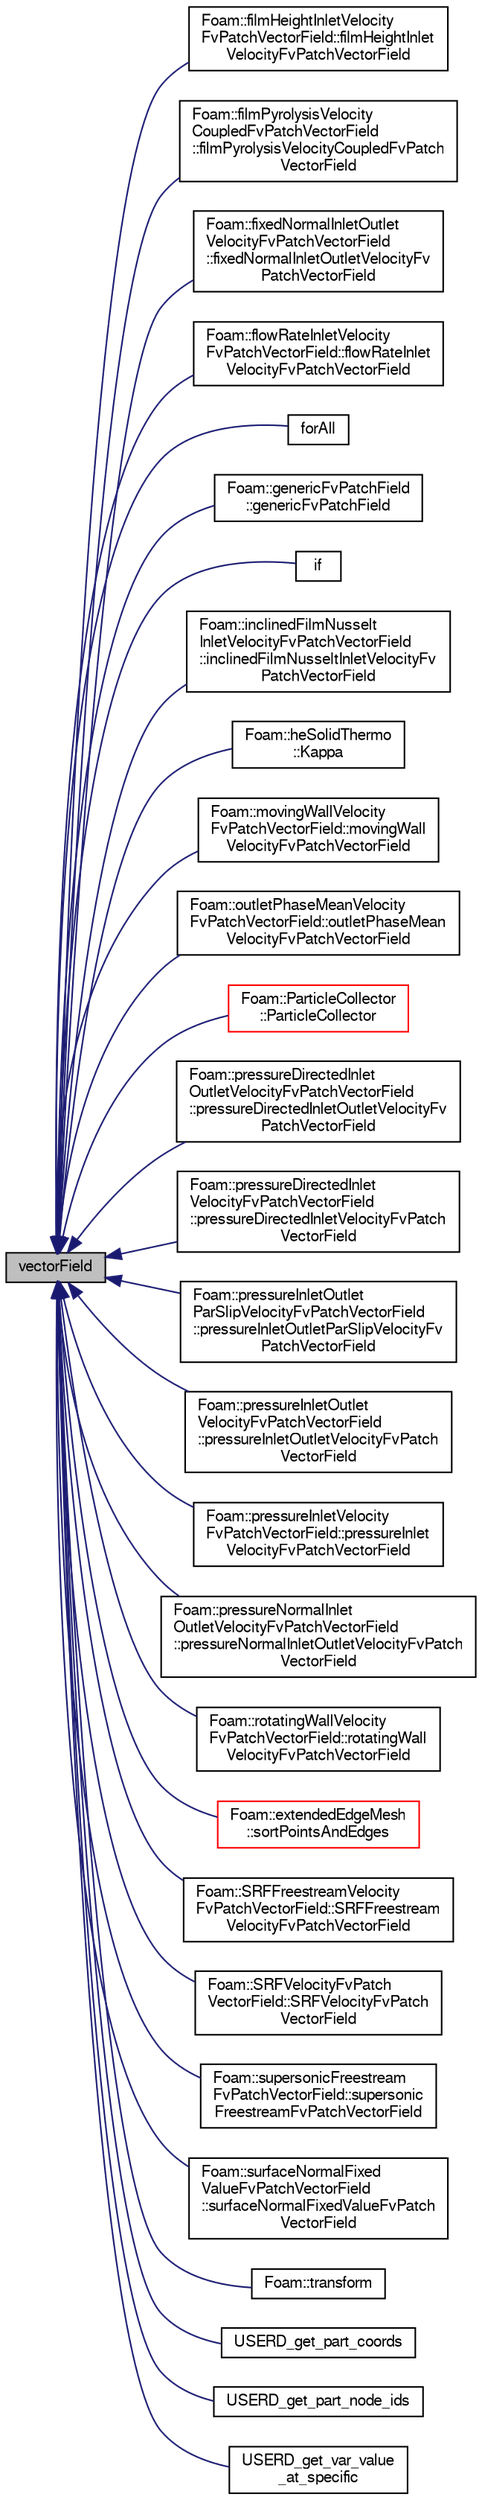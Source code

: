 digraph "vectorField"
{
  bgcolor="transparent";
  edge [fontname="FreeSans",fontsize="10",labelfontname="FreeSans",labelfontsize="10"];
  node [fontname="FreeSans",fontsize="10",shape=record];
  rankdir="LR";
  Node14 [label="vectorField",height=0.2,width=0.4,color="black", fillcolor="grey75", style="filled", fontcolor="black"];
  Node14 -> Node15 [dir="back",color="midnightblue",fontsize="10",style="solid",fontname="FreeSans"];
  Node15 [label="Foam::filmHeightInletVelocity\lFvPatchVectorField::filmHeightInlet\lVelocityFvPatchVectorField",height=0.2,width=0.4,color="black",URL="$a29022.html#a3a9dfa3bc17bc45b8276805169ccf77f",tooltip="Construct from patch, internal field and dictionary. "];
  Node14 -> Node16 [dir="back",color="midnightblue",fontsize="10",style="solid",fontname="FreeSans"];
  Node16 [label="Foam::filmPyrolysisVelocity\lCoupledFvPatchVectorField\l::filmPyrolysisVelocityCoupledFvPatch\lVectorField",height=0.2,width=0.4,color="black",URL="$a28990.html#a0113207fd0aebaeafda021f59e28298a",tooltip="Construct from patch, internal field and dictionary. "];
  Node14 -> Node17 [dir="back",color="midnightblue",fontsize="10",style="solid",fontname="FreeSans"];
  Node17 [label="Foam::fixedNormalInletOutlet\lVelocityFvPatchVectorField\l::fixedNormalInletOutletVelocityFv\lPatchVectorField",height=0.2,width=0.4,color="black",URL="$a22114.html#a0499a7d6c6cb44fe621a795e54b75003",tooltip="Construct from patch, internal field and dictionary. "];
  Node14 -> Node18 [dir="back",color="midnightblue",fontsize="10",style="solid",fontname="FreeSans"];
  Node18 [label="Foam::flowRateInletVelocity\lFvPatchVectorField::flowRateInlet\lVelocityFvPatchVectorField",height=0.2,width=0.4,color="black",URL="$a22126.html#a021a3be364058ff4c67c0e2e2da969fd",tooltip="Construct from patch, internal field and dictionary. "];
  Node14 -> Node19 [dir="back",color="midnightblue",fontsize="10",style="solid",fontname="FreeSans"];
  Node19 [label="forAll",height=0.2,width=0.4,color="black",URL="$a20186.html#a06297ebc59c8cf33e217a4c04fc0c416"];
  Node14 -> Node20 [dir="back",color="midnightblue",fontsize="10",style="solid",fontname="FreeSans"];
  Node20 [label="Foam::genericFvPatchField\l::genericFvPatchField",height=0.2,width=0.4,color="black",URL="$a23554.html#a55caa01e757d3893cd3a7034439317d9",tooltip="Construct from patch, internal field and dictionary. "];
  Node14 -> Node21 [dir="back",color="midnightblue",fontsize="10",style="solid",fontname="FreeSans"];
  Node21 [label="if",height=0.2,width=0.4,color="black",URL="$a19007.html#a520f4d4aa8470e27c0951523e115ca89"];
  Node14 -> Node22 [dir="back",color="midnightblue",fontsize="10",style="solid",fontname="FreeSans"];
  Node22 [label="Foam::inclinedFilmNusselt\lInletVelocityFvPatchVectorField\l::inclinedFilmNusseltInletVelocityFv\lPatchVectorField",height=0.2,width=0.4,color="black",URL="$a29030.html#aa2bf355137b756debecb988d72b6f7ce",tooltip="Construct from patch, internal field and dictionary. "];
  Node14 -> Node23 [dir="back",color="midnightblue",fontsize="10",style="solid",fontname="FreeSans"];
  Node23 [label="Foam::heSolidThermo\l::Kappa",height=0.2,width=0.4,color="black",URL="$a30226.html#a149e27565fea4d5aaab95a8feaae7869",tooltip="Anisotropic thermal conductivity [W/m/K]. "];
  Node14 -> Node24 [dir="back",color="midnightblue",fontsize="10",style="solid",fontname="FreeSans"];
  Node24 [label="Foam::movingWallVelocity\lFvPatchVectorField::movingWall\lVelocityFvPatchVectorField",height=0.2,width=0.4,color="black",URL="$a22186.html#a0231923b35c14fdefc5141e810652962",tooltip="Construct from patch, internal field and dictionary. "];
  Node14 -> Node25 [dir="back",color="midnightblue",fontsize="10",style="solid",fontname="FreeSans"];
  Node25 [label="Foam::outletPhaseMeanVelocity\lFvPatchVectorField::outletPhaseMean\lVelocityFvPatchVectorField",height=0.2,width=0.4,color="black",URL="$a22202.html#abd8c0e269c5a8af156f094100d470a58",tooltip="Construct from patch, internal field and dictionary. "];
  Node14 -> Node26 [dir="back",color="midnightblue",fontsize="10",style="solid",fontname="FreeSans"];
  Node26 [label="Foam::ParticleCollector\l::ParticleCollector",height=0.2,width=0.4,color="red",URL="$a23982.html#a7e033a5ad0d811a2692f6ae9237f85e6",tooltip="Construct from dictionary. "];
  Node14 -> Node28 [dir="back",color="midnightblue",fontsize="10",style="solid",fontname="FreeSans"];
  Node28 [label="Foam::pressureDirectedInlet\lOutletVelocityFvPatchVectorField\l::pressureDirectedInletOutletVelocityFv\lPatchVectorField",height=0.2,width=0.4,color="black",URL="$a22214.html#ab47ba29f327d83da7be0b6e8cc2c8959",tooltip="Construct from patch, internal field and dictionary. "];
  Node14 -> Node29 [dir="back",color="midnightblue",fontsize="10",style="solid",fontname="FreeSans"];
  Node29 [label="Foam::pressureDirectedInlet\lVelocityFvPatchVectorField\l::pressureDirectedInletVelocityFvPatch\lVectorField",height=0.2,width=0.4,color="black",URL="$a22218.html#a213a3cfcc8d111c3b2f18fa3b2ea8b78",tooltip="Construct from patch, internal field and dictionary. "];
  Node14 -> Node30 [dir="back",color="midnightblue",fontsize="10",style="solid",fontname="FreeSans"];
  Node30 [label="Foam::pressureInletOutlet\lParSlipVelocityFvPatchVectorField\l::pressureInletOutletParSlipVelocityFv\lPatchVectorField",height=0.2,width=0.4,color="black",URL="$a22222.html#a4d1612a7f0627993900f17ca7b7e4108",tooltip="Construct from patch, internal field and dictionary. "];
  Node14 -> Node31 [dir="back",color="midnightblue",fontsize="10",style="solid",fontname="FreeSans"];
  Node31 [label="Foam::pressureInletOutlet\lVelocityFvPatchVectorField\l::pressureInletOutletVelocityFvPatch\lVectorField",height=0.2,width=0.4,color="black",URL="$a22226.html#a1cb28697b74494fe7bc2bd922d1b754d",tooltip="Construct from patch, internal field and dictionary. "];
  Node14 -> Node32 [dir="back",color="midnightblue",fontsize="10",style="solid",fontname="FreeSans"];
  Node32 [label="Foam::pressureInletVelocity\lFvPatchVectorField::pressureInlet\lVelocityFvPatchVectorField",height=0.2,width=0.4,color="black",URL="$a22234.html#a8884da2fedbb4772cd202edaa635eced",tooltip="Construct from patch, internal field and dictionary. "];
  Node14 -> Node33 [dir="back",color="midnightblue",fontsize="10",style="solid",fontname="FreeSans"];
  Node33 [label="Foam::pressureNormalInlet\lOutletVelocityFvPatchVectorField\l::pressureNormalInletOutletVelocityFvPatch\lVectorField",height=0.2,width=0.4,color="black",URL="$a22238.html#a595214d9a7a97386a566b741ae5592e8",tooltip="Construct from patch, internal field and dictionary. "];
  Node14 -> Node34 [dir="back",color="midnightblue",fontsize="10",style="solid",fontname="FreeSans"];
  Node34 [label="Foam::rotatingWallVelocity\lFvPatchVectorField::rotatingWall\lVelocityFvPatchVectorField",height=0.2,width=0.4,color="black",URL="$a22254.html#aa15dbfac45d4f98fc2f5e7e28506c382",tooltip="Construct from patch, internal field and dictionary. "];
  Node14 -> Node35 [dir="back",color="midnightblue",fontsize="10",style="solid",fontname="FreeSans"];
  Node35 [label="Foam::extendedEdgeMesh\l::sortPointsAndEdges",height=0.2,width=0.4,color="red",URL="$a21786.html#a35042787bb1f37f3e2695d3b48e313b0"];
  Node14 -> Node37 [dir="back",color="midnightblue",fontsize="10",style="solid",fontname="FreeSans"];
  Node37 [label="Foam::SRFFreestreamVelocity\lFvPatchVectorField::SRFFreestream\lVelocityFvPatchVectorField",height=0.2,width=0.4,color="black",URL="$a21950.html#adc9afbba21b6a5a6ed2c93d2a347b23c",tooltip="Construct from patch, internal field and dictionary. "];
  Node14 -> Node38 [dir="back",color="midnightblue",fontsize="10",style="solid",fontname="FreeSans"];
  Node38 [label="Foam::SRFVelocityFvPatch\lVectorField::SRFVelocityFvPatch\lVectorField",height=0.2,width=0.4,color="black",URL="$a21954.html#a399d49818a002ed8c71341e062ee92d6",tooltip="Construct from patch, internal field and dictionary. "];
  Node14 -> Node39 [dir="back",color="midnightblue",fontsize="10",style="solid",fontname="FreeSans"];
  Node39 [label="Foam::supersonicFreestream\lFvPatchVectorField::supersonic\lFreestreamFvPatchVectorField",height=0.2,width=0.4,color="black",URL="$a22262.html#aa2e0a8248d0afb1dd9e301856da4b400",tooltip="Construct from patch, internal field and dictionary. "];
  Node14 -> Node40 [dir="back",color="midnightblue",fontsize="10",style="solid",fontname="FreeSans"];
  Node40 [label="Foam::surfaceNormalFixed\lValueFvPatchVectorField\l::surfaceNormalFixedValueFvPatch\lVectorField",height=0.2,width=0.4,color="black",URL="$a22266.html#a45b5d0465931671b0bc285e01b5f7545",tooltip="Construct by mapping given. "];
  Node14 -> Node41 [dir="back",color="midnightblue",fontsize="10",style="solid",fontname="FreeSans"];
  Node41 [label="Foam::transform",height=0.2,width=0.4,color="black",URL="$a21124.html#a75beb046b76b32de2dc4a21b9ad4c496",tooltip="Rotate given vectorField with the given quaternion. "];
  Node14 -> Node42 [dir="back",color="midnightblue",fontsize="10",style="solid",fontname="FreeSans"];
  Node42 [label="USERD_get_part_coords",height=0.2,width=0.4,color="black",URL="$a19121.html#a1b16b606af4a5b21f22291f37ded082c"];
  Node14 -> Node43 [dir="back",color="midnightblue",fontsize="10",style="solid",fontname="FreeSans"];
  Node43 [label="USERD_get_part_node_ids",height=0.2,width=0.4,color="black",URL="$a19130.html#a25a505e7c756d04e81800f24661b8dbe"];
  Node14 -> Node44 [dir="back",color="midnightblue",fontsize="10",style="solid",fontname="FreeSans"];
  Node44 [label="USERD_get_var_value\l_at_specific",height=0.2,width=0.4,color="black",URL="$a19148.html#a0576a534bca0ec95b0d7bf19d79bfb91"];
}
